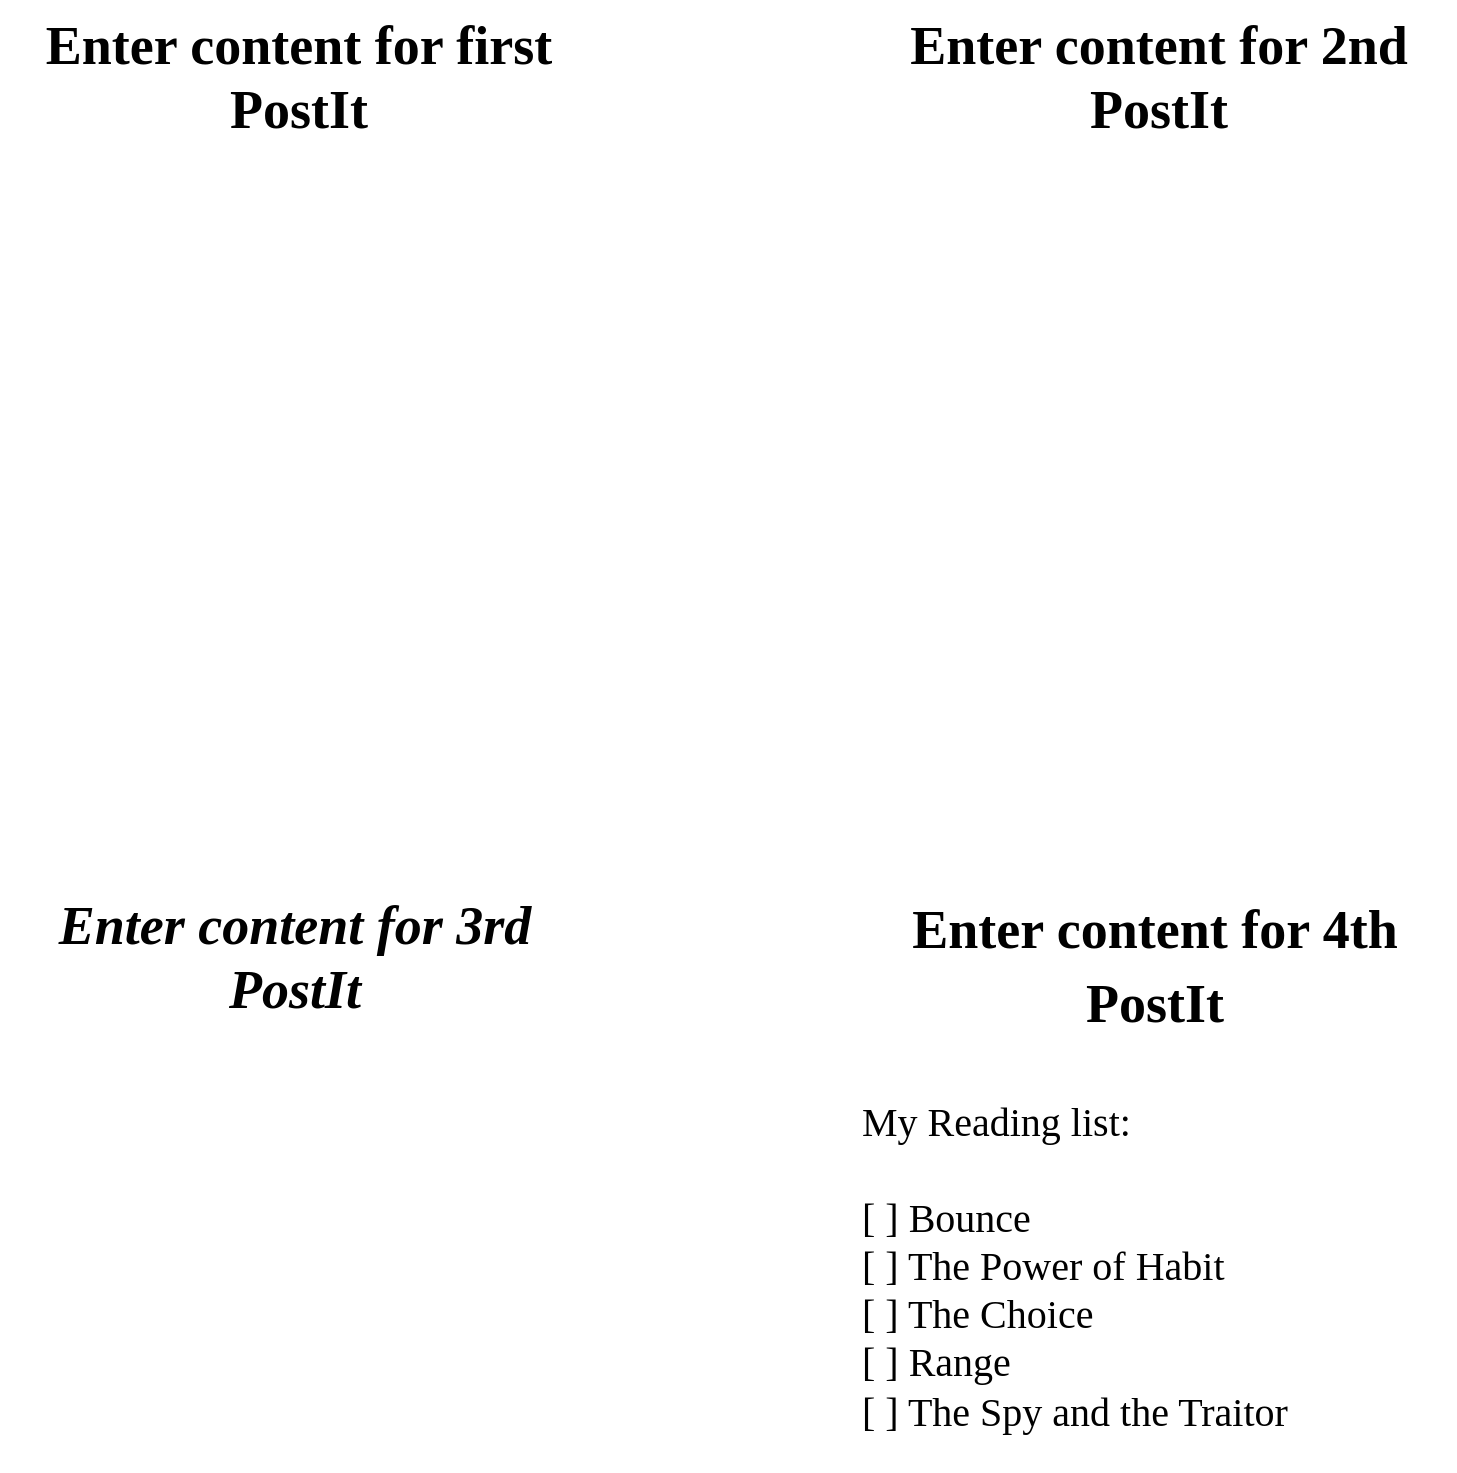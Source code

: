 <mxfile version="14.6.13" type="device"><diagram id="9nBZoB7AtlGQliLogiz_" name="Page-1"><mxGraphModel dx="593" dy="1893" grid="1" gridSize="10" guides="1" tooltips="1" connect="1" arrows="1" fold="1" page="1" pageScale="1" pageWidth="827" pageHeight="1169" math="0" shadow="0"><root><mxCell id="0"/><mxCell id="ROpI_GvsRMFa5oQ5Yov0-5" value="1" style="" parent="0"/><mxCell id="GzvRIuAzYRNr3hdo0kEv-0" value="&lt;span style=&quot;font-size: 27px ; font-weight: 700&quot;&gt;Enter content for first PostIt&lt;/span&gt;" style="whiteSpace=wrap;html=1;aspect=fixed;strokeColor=none;fontFamily=Comfortaa;fontSource=https%3A%2F%2Ffonts.googleapis.com%2Fcss%3Ffamily%3DComfortaa;verticalAlign=top;" parent="ROpI_GvsRMFa5oQ5Yov0-5" vertex="1"><mxGeometry x="880" y="210" width="295.275" height="295.28" as="geometry"/></mxCell><mxCell id="GzvRIuAzYRNr3hdo0kEv-1" value="&lt;span style=&quot;font-size: 27px ; font-weight: 700&quot;&gt;Enter content for 2nd PostIt&lt;/span&gt;" style="whiteSpace=wrap;html=1;aspect=fixed;strokeColor=none;fontFamily=Comfortaa;fontSource=https%3A%2F%2Ffonts.googleapis.com%2Fcss%3Ffamily%3DComfortaa;verticalAlign=top;" parent="ROpI_GvsRMFa5oQ5Yov0-5" vertex="1"><mxGeometry x="1310" y="210" width="295.275" height="295.28" as="geometry"/></mxCell><mxCell id="GzvRIuAzYRNr3hdo0kEv-2" value="&lt;span style=&quot;font-size: 27px ; font-style: italic ; font-weight: 700&quot;&gt;Enter content for 3rd PostIt&lt;/span&gt;" style="whiteSpace=wrap;html=1;aspect=fixed;strokeColor=none;fontFamily=Comfortaa;fontSource=https%3A%2F%2Ffonts.googleapis.com%2Fcss%3Ffamily%3DComfortaa;verticalAlign=top;" parent="ROpI_GvsRMFa5oQ5Yov0-5" vertex="1"><mxGeometry x="878" y="650" width="295.275" height="295.28" as="geometry"/></mxCell><mxCell id="GzvRIuAzYRNr3hdo0kEv-3" value="&lt;span id=&quot;docs-internal-guid-91f198a1-7fff-3233-473f-9b22b160ad6d&quot; style=&quot;font-size: 24px ; font-weight: 700&quot;&gt;&lt;p dir=&quot;ltr&quot; style=&quot;line-height: 1.38 ; margin-top: 0pt ; margin-bottom: 0pt&quot;&gt;&lt;span style=&quot;font-size: 27px&quot;&gt;Enter content for 4th PostIt&lt;/span&gt;&lt;/p&gt;&lt;/span&gt;&lt;blockquote style=&quot;font-weight: 700 ; margin: 0px 0px 0px 40px ; border: none ; padding: 0px ; font-size: 20px&quot;&gt;&lt;p dir=&quot;ltr&quot; style=&quot;text-align: left ; line-height: 1.38 ; margin-top: 0pt ; margin-bottom: 0pt&quot;&gt;&lt;span style=&quot;font-weight: normal&quot;&gt;&lt;br&gt;&lt;/span&gt;&lt;/p&gt;&lt;/blockquote&gt;&lt;font style=&quot;font-weight: 700 ; font-size: 20px&quot;&gt;&lt;span style=&quot;font-weight: normal&quot;&gt;&lt;div style=&quot;text-align: left&quot;&gt;My Reading list:&lt;/div&gt;&lt;div style=&quot;text-align: left&quot;&gt;&lt;br&gt;&lt;/div&gt;&lt;/span&gt;&lt;span style=&quot;font-weight: normal&quot;&gt;&lt;div style=&quot;text-align: left&quot;&gt;[ ] Bounce&lt;/div&gt;&lt;/span&gt;&lt;span style=&quot;font-weight: normal&quot;&gt;&lt;div style=&quot;text-align: left&quot;&gt;[ ] The Power of Habit&lt;/div&gt;&lt;/span&gt;&lt;span style=&quot;font-weight: normal&quot;&gt;&lt;div style=&quot;text-align: left&quot;&gt;[ ] The Choice&lt;/div&gt;&lt;/span&gt;&lt;span style=&quot;font-weight: normal&quot;&gt;&lt;div style=&quot;text-align: left&quot;&gt;[ ] Range&lt;/div&gt;&lt;/span&gt;&lt;p dir=&quot;ltr&quot; style=&quot;text-align: left ; line-height: 1.38 ; margin-top: 0pt ; margin-bottom: 0pt&quot;&gt;&lt;span style=&quot;font-weight: normal&quot;&gt;[ ] The Spy and the Traitor&lt;/span&gt;&lt;/p&gt;&lt;/font&gt;" style="whiteSpace=wrap;html=1;aspect=fixed;strokeColor=none;fontFamily=Comfortaa;fontSource=https%3A%2F%2Ffonts.googleapis.com%2Fcss%3Ffamily%3DComfortaa;verticalAlign=top;" parent="ROpI_GvsRMFa5oQ5Yov0-5" vertex="1"><mxGeometry x="1308" y="650" width="295.275" height="295.28" as="geometry"/></mxCell><mxCell id="qE7_BB7BCnRXlP1w64yd-0" value="" style="shape=image;verticalLabelPosition=bottom;labelBackgroundColor=#ffffff;verticalAlign=top;aspect=fixed;imageAspect=0;image=https://i.pinimg.com/originals/e6/fe/13/e6fe13488d779f42131fc7eb3747eacb.jpg;" vertex="1" parent="ROpI_GvsRMFa5oQ5Yov0-5"><mxGeometry x="954.36" y="770" width="142.55" height="142.55" as="geometry"/></mxCell><mxCell id="qE7_BB7BCnRXlP1w64yd-1" value="" style="shape=image;verticalLabelPosition=bottom;labelBackgroundColor=#ffffff;verticalAlign=top;aspect=fixed;imageAspect=0;image=https://upload.wikimedia.org/wikipedia/en/thumb/e/e7/Kamp_Koral_characters.jpg/300px-Kamp_Koral_characters.jpg;" vertex="1" parent="ROpI_GvsRMFa5oQ5Yov0-5"><mxGeometry x="1325.96" y="322.69" width="263.35" height="182.59" as="geometry"/></mxCell><mxCell id="qE7_BB7BCnRXlP1w64yd-2" value="" style="shape=image;verticalLabelPosition=bottom;labelBackgroundColor=#ffffff;verticalAlign=top;aspect=fixed;imageAspect=0;image=https://i.pinimg.com/originals/bb/86/84/bb8684336871d7fe5cf8adbda4110321.png;" vertex="1" parent="ROpI_GvsRMFa5oQ5Yov0-5"><mxGeometry x="919.61" y="327.41" width="212.05" height="171.68" as="geometry"/></mxCell></root></mxGraphModel></diagram></mxfile>